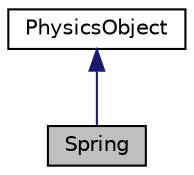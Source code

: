 digraph "Spring"
{
 // LATEX_PDF_SIZE
  edge [fontname="Helvetica",fontsize="10",labelfontname="Helvetica",labelfontsize="10"];
  node [fontname="Helvetica",fontsize="10",shape=record];
  Node1 [label="Spring",height=0.2,width=0.4,color="black", fillcolor="grey75", style="filled", fontcolor="black",tooltip=" "];
  Node2 -> Node1 [dir="back",color="midnightblue",fontsize="10",style="solid",fontname="Helvetica"];
  Node2 [label="PhysicsObject",height=0.2,width=0.4,color="black", fillcolor="white", style="filled",URL="$class_physics_object.html",tooltip="Represents the most basic form of an object that can be placed in the world. Designed to be inherited..."];
}
